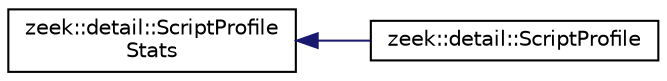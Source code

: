 digraph "Graphical Class Hierarchy"
{
 // LATEX_PDF_SIZE
  edge [fontname="Helvetica",fontsize="10",labelfontname="Helvetica",labelfontsize="10"];
  node [fontname="Helvetica",fontsize="10",shape=record];
  rankdir="LR";
  Node0 [label="zeek::detail::ScriptProfile\lStats",height=0.2,width=0.4,color="black", fillcolor="white", style="filled",URL="$da/d4f/classzeek_1_1detail_1_1ScriptProfileStats.html",tooltip=" "];
  Node0 -> Node1 [dir="back",color="midnightblue",fontsize="10",style="solid",fontname="Helvetica"];
  Node1 [label="zeek::detail::ScriptProfile",height=0.2,width=0.4,color="black", fillcolor="white", style="filled",URL="$dc/d34/classzeek_1_1detail_1_1ScriptProfile.html",tooltip=" "];
}
